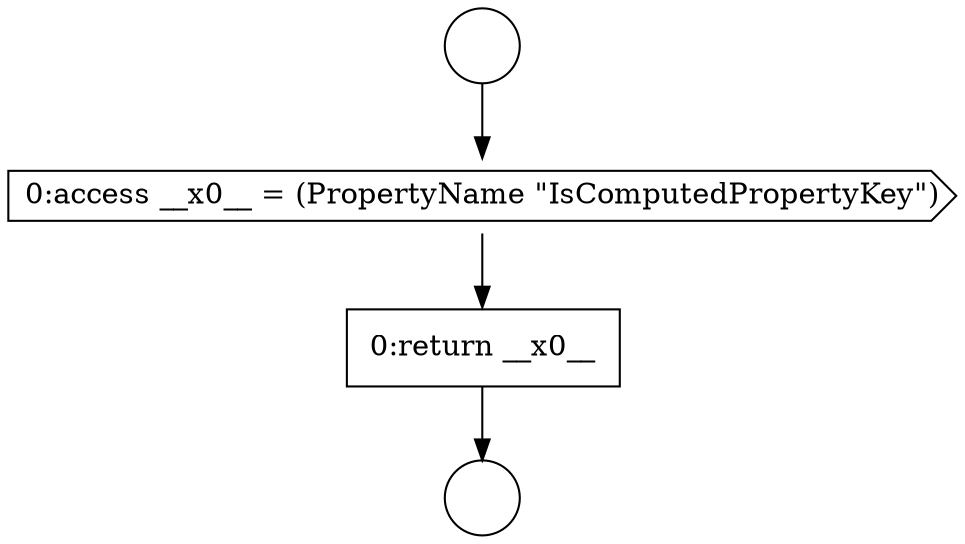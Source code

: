 digraph {
  node8124 [shape=circle label=" " color="black" fillcolor="white" style=filled]
  node8126 [shape=cds, label=<<font color="black">0:access __x0__ = (PropertyName &quot;IsComputedPropertyKey&quot;)</font>> color="black" fillcolor="white" style=filled]
  node8127 [shape=none, margin=0, label=<<font color="black">
    <table border="0" cellborder="1" cellspacing="0" cellpadding="10">
      <tr><td align="left">0:return __x0__</td></tr>
    </table>
  </font>> color="black" fillcolor="white" style=filled]
  node8125 [shape=circle label=" " color="black" fillcolor="white" style=filled]
  node8124 -> node8126 [ color="black"]
  node8126 -> node8127 [ color="black"]
  node8127 -> node8125 [ color="black"]
}
